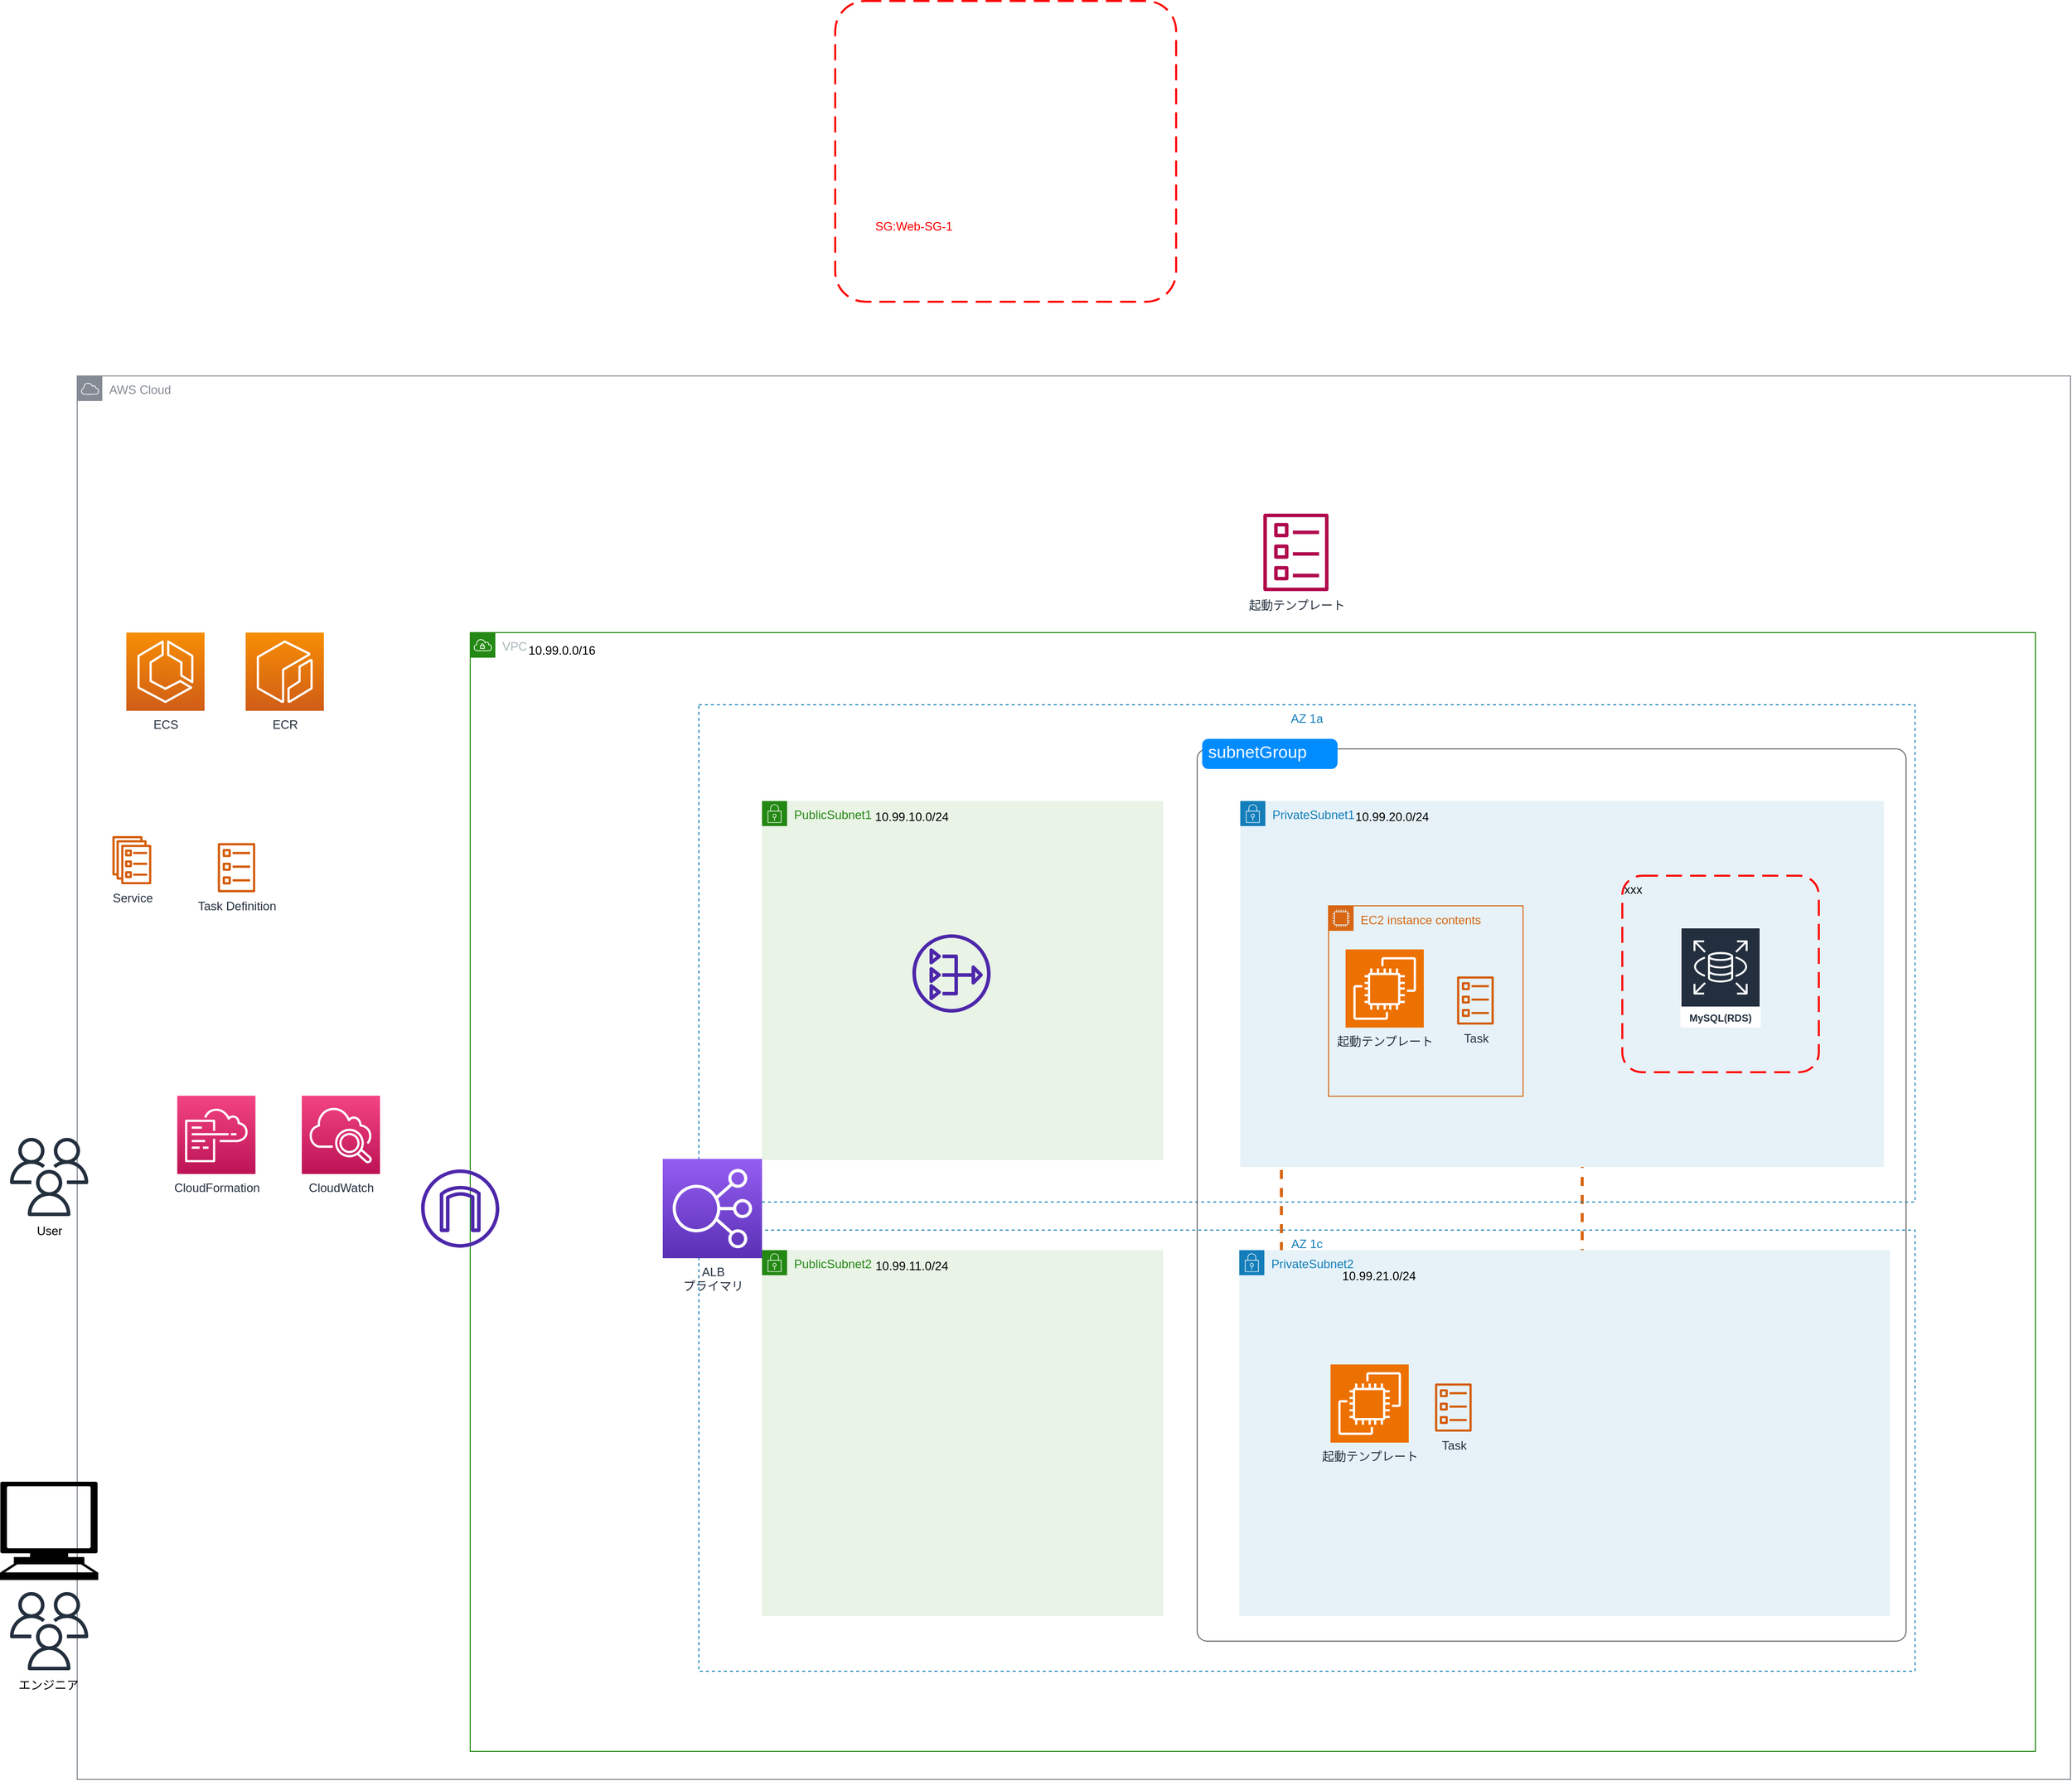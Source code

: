 <mxfile version="21.6.1" type="device">
  <diagram id="Ht1M8jgEwFfnCIfOTk4-" name="Page-1">
    <mxGraphModel dx="5824" dy="1444" grid="1" gridSize="7" guides="1" tooltips="1" connect="1" arrows="1" fold="1" page="1" pageScale="1" pageWidth="1169" pageHeight="827" math="0" shadow="0">
      <root>
        <mxCell id="0" />
        <mxCell id="1" parent="0" />
        <mxCell id="RJlcDFHBreFHYWI6sKe6-1" value="AWS Cloud" style="sketch=0;outlineConnect=0;gradientColor=none;html=1;whiteSpace=wrap;fontSize=12;fontStyle=0;shape=mxgraph.aws4.group;grIcon=mxgraph.aws4.group_aws_cloud;strokeColor=#858B94;fillColor=none;verticalAlign=top;align=left;spacingLeft=30;fontColor=#858B94;dashed=0;" vertex="1" parent="1">
          <mxGeometry x="-2912" y="668" width="1988" height="1400" as="geometry" />
        </mxCell>
        <mxCell id="vTnjXQrWGi075O2zPj2b-40" value="VPC" style="points=[[0,0],[0.25,0],[0.5,0],[0.75,0],[1,0],[1,0.25],[1,0.5],[1,0.75],[1,1],[0.75,1],[0.5,1],[0.25,1],[0,1],[0,0.75],[0,0.5],[0,0.25]];outlineConnect=0;gradientColor=none;html=1;whiteSpace=wrap;fontSize=12;fontStyle=0;container=0;pointerEvents=0;collapsible=0;recursiveResize=0;shape=mxgraph.aws4.group;grIcon=mxgraph.aws4.group_vpc;strokeColor=#248814;fillColor=none;verticalAlign=top;align=left;spacingLeft=30;fontColor=#AAB7B8;dashed=0;" parent="1" vertex="1">
          <mxGeometry x="-2520" y="924" width="1561" height="1116" as="geometry" />
        </mxCell>
        <mxCell id="VFmoa-g2X2fQTsQ0lQN5-62" value="" style="group" parent="1" vertex="1" connectable="0">
          <mxGeometry x="-2989" y="1771" width="98" height="218" as="geometry" />
        </mxCell>
        <mxCell id="4VGyJPfySQMAgbmH0Zgu-34" value="" style="sketch=0;outlineConnect=0;fontColor=#232F3E;gradientColor=none;fillColor=#232F3D;strokeColor=none;dashed=0;verticalLabelPosition=bottom;verticalAlign=top;align=center;html=1;fontSize=12;fontStyle=0;aspect=fixed;pointerEvents=1;shape=mxgraph.aws4.users;" parent="VFmoa-g2X2fQTsQ0lQN5-62" vertex="1">
          <mxGeometry x="10" y="110" width="78" height="78" as="geometry" />
        </mxCell>
        <mxCell id="vTnjXQrWGi075O2zPj2b-41" value="" style="shape=mxgraph.signs.tech.computer;html=1;pointerEvents=1;fillColor=#000000;strokeColor=none;verticalLabelPosition=bottom;verticalAlign=top;align=center;" parent="VFmoa-g2X2fQTsQ0lQN5-62" vertex="1">
          <mxGeometry width="98" height="98" as="geometry" />
        </mxCell>
        <mxCell id="ZiQ7q6RdoCmD8hB_Plbi-25" value="エンジニア" style="text;html=1;align=center;verticalAlign=middle;resizable=0;points=[];autosize=1;strokeColor=none;fillColor=none;" parent="VFmoa-g2X2fQTsQ0lQN5-62" vertex="1">
          <mxGeometry x="8" y="188" width="80" height="30" as="geometry" />
        </mxCell>
        <mxCell id="VFmoa-g2X2fQTsQ0lQN5-63" value="" style="group" parent="1" vertex="1" connectable="0">
          <mxGeometry x="-2979" y="1428" width="78" height="108" as="geometry" />
        </mxCell>
        <mxCell id="ZiQ7q6RdoCmD8hB_Plbi-28" value="" style="sketch=0;outlineConnect=0;fontColor=#232F3E;gradientColor=none;fillColor=#232F3D;strokeColor=none;dashed=0;verticalLabelPosition=bottom;verticalAlign=top;align=center;html=1;fontSize=12;fontStyle=0;aspect=fixed;pointerEvents=1;shape=mxgraph.aws4.users;" parent="VFmoa-g2X2fQTsQ0lQN5-63" vertex="1">
          <mxGeometry width="78" height="78" as="geometry" />
        </mxCell>
        <mxCell id="ZiQ7q6RdoCmD8hB_Plbi-29" value="User" style="text;html=1;align=center;verticalAlign=middle;resizable=0;points=[];autosize=1;strokeColor=none;fillColor=none;" parent="VFmoa-g2X2fQTsQ0lQN5-63" vertex="1">
          <mxGeometry x="14" y="78" width="50" height="30" as="geometry" />
        </mxCell>
        <mxCell id="vTnjXQrWGi075O2zPj2b-5" value="" style="rounded=1;arcSize=10;dashed=1;strokeColor=#ff0000;fillColor=none;gradientColor=none;dashPattern=8 4;strokeWidth=2;" parent="1" vertex="1">
          <mxGeometry x="-2156" y="294" width="340" height="300" as="geometry" />
        </mxCell>
        <mxCell id="vTnjXQrWGi075O2zPj2b-10" value="&lt;font color=&quot;#ff0000&quot;&gt;SG:Web-SG-1&lt;/font&gt;" style="text;html=1;align=center;verticalAlign=middle;resizable=0;points=[];autosize=1;strokeColor=none;fillColor=none;" parent="1" vertex="1">
          <mxGeometry x="-2128" y="504" width="100" height="30" as="geometry" />
        </mxCell>
        <mxCell id="Y93FKO15v0cB7SbNKrHg-42" value="&lt;font style=&quot;font-size: 13px;&quot;&gt;Auto Scaling group&lt;/font&gt;" style="points=[[0,0],[0.25,0],[0.5,0],[0.75,0],[1,0],[1,0.25],[1,0.5],[1,0.75],[1,1],[0.75,1],[0.5,1],[0.25,1],[0,1],[0,0.75],[0,0.5],[0,0.25]];outlineConnect=0;gradientColor=none;html=1;whiteSpace=wrap;fontSize=12;fontStyle=0;container=1;pointerEvents=0;collapsible=0;recursiveResize=0;shape=mxgraph.aws4.groupCenter;grIcon=mxgraph.aws4.group_auto_scaling_group;grStroke=1;strokeColor=#D86613;fillColor=none;verticalAlign=top;align=center;fontColor=#D86613;dashed=1;spacingTop=25;strokeWidth=3;" parent="1" vertex="1">
          <mxGeometry x="-1711" y="1119" width="300" height="757" as="geometry" />
        </mxCell>
        <mxCell id="RJlcDFHBreFHYWI6sKe6-5" value="EC2 instance contents" style="points=[[0,0],[0.25,0],[0.5,0],[0.75,0],[1,0],[1,0.25],[1,0.5],[1,0.75],[1,1],[0.75,1],[0.5,1],[0.25,1],[0,1],[0,0.75],[0,0.5],[0,0.25]];outlineConnect=0;gradientColor=none;html=1;whiteSpace=wrap;fontSize=12;fontStyle=0;container=1;pointerEvents=0;collapsible=0;recursiveResize=0;shape=mxgraph.aws4.group;grIcon=mxgraph.aws4.group_ec2_instance_contents;strokeColor=#D86613;fillColor=none;verticalAlign=top;align=left;spacingLeft=30;fontColor=#D86613;dashed=0;" vertex="1" parent="Y93FKO15v0cB7SbNKrHg-42">
          <mxGeometry x="45" y="491" width="194" height="190" as="geometry" />
        </mxCell>
        <mxCell id="RJlcDFHBreFHYWI6sKe6-8" value="起動テンプレート" style="sketch=0;outlineConnect=0;fontColor=#232F3E;gradientColor=none;fillColor=#B0084D;strokeColor=none;dashed=0;verticalLabelPosition=bottom;verticalAlign=top;align=center;html=1;fontSize=12;fontStyle=0;aspect=fixed;pointerEvents=1;shape=mxgraph.aws4.template;" vertex="1" parent="1">
          <mxGeometry x="-1729" y="805" width="65" height="78" as="geometry" />
        </mxCell>
        <mxCell id="vTnjXQrWGi075O2zPj2b-39" value="AZ 1c" style="fillColor=none;strokeColor=#147EBA;dashed=1;verticalAlign=top;fontStyle=0;fontColor=#147EBA;whiteSpace=wrap;html=1;" parent="1" vertex="1">
          <mxGeometry x="-2292" y="1520" width="1213" height="440" as="geometry" />
        </mxCell>
        <mxCell id="vTnjXQrWGi075O2zPj2b-38" value="AZ 1a" style="fillColor=none;strokeColor=#147EBA;dashed=1;verticalAlign=top;fontStyle=0;fontColor=#147EBA;whiteSpace=wrap;html=1;" parent="1" vertex="1">
          <mxGeometry x="-2292" y="996" width="1213" height="496" as="geometry" />
        </mxCell>
        <mxCell id="vTnjXQrWGi075O2zPj2b-87" value="PublicSubnet2" style="points=[[0,0],[0.25,0],[0.5,0],[0.75,0],[1,0],[1,0.25],[1,0.5],[1,0.75],[1,1],[0.75,1],[0.5,1],[0.25,1],[0,1],[0,0.75],[0,0.5],[0,0.25]];outlineConnect=0;gradientColor=none;html=1;whiteSpace=wrap;fontSize=12;fontStyle=0;container=1;pointerEvents=0;collapsible=0;recursiveResize=0;shape=mxgraph.aws4.group;grIcon=mxgraph.aws4.group_security_group;grStroke=0;strokeColor=#248814;fillColor=#E9F3E6;verticalAlign=top;align=left;spacingLeft=30;fontColor=#248814;dashed=0;" parent="1" vertex="1">
          <mxGeometry x="-2229" y="1540" width="400" height="365" as="geometry" />
        </mxCell>
        <mxCell id="vTnjXQrWGi075O2zPj2b-88" value="10.99.11.0/24" style="text;html=1;align=center;verticalAlign=middle;resizable=0;points=[];autosize=1;strokeColor=none;fillColor=none;" parent="vTnjXQrWGi075O2zPj2b-87" vertex="1">
          <mxGeometry x="103" y="-2" width="91" height="35" as="geometry" />
        </mxCell>
        <mxCell id="vTnjXQrWGi075O2zPj2b-90" value="" style="shape=mxgraph.mockup.containers.marginRect;rectMarginTop=10;strokeColor=#666666;strokeWidth=1;dashed=0;rounded=1;arcSize=5;recursiveResize=0;html=1;whiteSpace=wrap;fillColor=none;" parent="1" vertex="1">
          <mxGeometry x="-1795" y="1030" width="707" height="900" as="geometry" />
        </mxCell>
        <mxCell id="vTnjXQrWGi075O2zPj2b-86" value="PrivateSubnet2" style="points=[[0,0],[0.25,0],[0.5,0],[0.75,0],[1,0],[1,0.25],[1,0.5],[1,0.75],[1,1],[0.75,1],[0.5,1],[0.25,1],[0,1],[0,0.75],[0,0.5],[0,0.25]];outlineConnect=0;gradientColor=none;html=1;whiteSpace=wrap;fontSize=12;fontStyle=0;container=1;pointerEvents=0;collapsible=0;recursiveResize=0;shape=mxgraph.aws4.group;grIcon=mxgraph.aws4.group_security_group;grStroke=0;strokeColor=#147EBA;fillColor=#E6F2F8;verticalAlign=top;align=left;spacingLeft=30;fontColor=#147EBA;dashed=0;" parent="vTnjXQrWGi075O2zPj2b-90" vertex="1">
          <mxGeometry x="42" y="510" width="649" height="365" as="geometry" />
        </mxCell>
        <mxCell id="vTnjXQrWGi075O2zPj2b-91" value="subnetGroup" style="shape=rect;strokeColor=none;fillColor=#008cff;strokeWidth=1;dashed=0;rounded=1;arcSize=20;fontColor=#ffffff;fontSize=17;spacing=2;spacingTop=-2;align=left;autosize=1;spacingLeft=4;resizeWidth=0;resizeHeight=0;perimeter=none;html=1;whiteSpace=wrap;" parent="vTnjXQrWGi075O2zPj2b-90" vertex="1">
          <mxGeometry x="5" width="135" height="30" as="geometry" />
        </mxCell>
        <mxCell id="vTnjXQrWGi075O2zPj2b-89" value="10.99.21.0/24" style="text;html=1;align=center;verticalAlign=middle;resizable=0;points=[];autosize=1;strokeColor=none;fillColor=none;" parent="vTnjXQrWGi075O2zPj2b-90" vertex="1">
          <mxGeometry x="135" y="518" width="91" height="35" as="geometry" />
        </mxCell>
        <mxCell id="vTnjXQrWGi075O2zPj2b-47" value="PrivateSubnet1" style="points=[[0,0],[0.25,0],[0.5,0],[0.75,0],[1,0],[1,0.25],[1,0.5],[1,0.75],[1,1],[0.75,1],[0.5,1],[0.25,1],[0,1],[0,0.75],[0,0.5],[0,0.25]];outlineConnect=0;gradientColor=none;html=1;whiteSpace=wrap;fontSize=12;fontStyle=0;container=1;pointerEvents=0;collapsible=0;recursiveResize=0;shape=mxgraph.aws4.group;grIcon=mxgraph.aws4.group_security_group;grStroke=0;strokeColor=#147EBA;fillColor=#E6F2F8;verticalAlign=top;align=left;spacingLeft=30;fontColor=#147EBA;dashed=0;" parent="vTnjXQrWGi075O2zPj2b-90" vertex="1">
          <mxGeometry x="43" y="62" width="642" height="365" as="geometry" />
        </mxCell>
        <mxCell id="vTnjXQrWGi075O2zPj2b-48" value="10.99.20.0/24" style="text;html=1;align=center;verticalAlign=middle;resizable=0;points=[];autosize=1;strokeColor=none;fillColor=none;" parent="vTnjXQrWGi075O2zPj2b-47" vertex="1">
          <mxGeometry x="105" y="-2" width="91" height="35" as="geometry" />
        </mxCell>
        <mxCell id="RJlcDFHBreFHYWI6sKe6-2" value="EC2 instance contents" style="points=[[0,0],[0.25,0],[0.5,0],[0.75,0],[1,0],[1,0.25],[1,0.5],[1,0.75],[1,1],[0.75,1],[0.5,1],[0.25,1],[0,1],[0,0.75],[0,0.5],[0,0.25]];outlineConnect=0;gradientColor=none;html=1;whiteSpace=wrap;fontSize=12;fontStyle=0;container=1;pointerEvents=0;collapsible=0;recursiveResize=0;shape=mxgraph.aws4.group;grIcon=mxgraph.aws4.group_ec2_instance_contents;strokeColor=#D86613;fillColor=none;verticalAlign=top;align=left;spacingLeft=30;fontColor=#D86613;dashed=0;" vertex="1" parent="vTnjXQrWGi075O2zPj2b-47">
          <mxGeometry x="88" y="104.5" width="194" height="190" as="geometry" />
        </mxCell>
        <mxCell id="vTnjXQrWGi075O2zPj2b-4" value="xxx" style="rounded=1;arcSize=10;dashed=1;strokeColor=#ff0000;fillColor=none;gradientColor=none;dashPattern=8 4;strokeWidth=2;align=left;verticalAlign=top;" parent="vTnjXQrWGi075O2zPj2b-90" vertex="1">
          <mxGeometry x="424" y="136.5" width="196" height="196" as="geometry" />
        </mxCell>
        <mxCell id="vTnjXQrWGi075O2zPj2b-3" value="MySQL(RDS)" style="sketch=0;outlineConnect=0;fontColor=#232F3E;gradientColor=none;strokeColor=#ffffff;fillColor=#232F3E;dashed=0;verticalLabelPosition=middle;verticalAlign=bottom;align=center;html=1;whiteSpace=wrap;fontSize=10;fontStyle=1;spacing=3;shape=mxgraph.aws4.productIcon;prIcon=mxgraph.aws4.rds;" parent="vTnjXQrWGi075O2zPj2b-90" vertex="1">
          <mxGeometry x="482" y="188" width="80" height="100" as="geometry" />
        </mxCell>
        <mxCell id="vTnjXQrWGi075O2zPj2b-2" value="起動テンプレート" style="sketch=0;points=[[0,0,0],[0.25,0,0],[0.5,0,0],[0.75,0,0],[1,0,0],[0,1,0],[0.25,1,0],[0.5,1,0],[0.75,1,0],[1,1,0],[0,0.25,0],[0,0.5,0],[0,0.75,0],[1,0.25,0],[1,0.5,0],[1,0.75,0]];outlineConnect=0;fontColor=#232F3E;fillColor=#ED7100;strokeColor=#ffffff;dashed=0;verticalLabelPosition=bottom;verticalAlign=top;align=center;html=1;fontSize=12;fontStyle=0;aspect=fixed;shape=mxgraph.aws4.resourceIcon;resIcon=mxgraph.aws4.ec2;" parent="vTnjXQrWGi075O2zPj2b-90" vertex="1">
          <mxGeometry x="148" y="210" width="78" height="78" as="geometry" />
        </mxCell>
        <mxCell id="YejeAtmr7S_kk8jsVm7m-40" value="起動テンプレート" style="sketch=0;points=[[0,0,0],[0.25,0,0],[0.5,0,0],[0.75,0,0],[1,0,0],[0,1,0],[0.25,1,0],[0.5,1,0],[0.75,1,0],[1,1,0],[0,0.25,0],[0,0.5,0],[0,0.75,0],[1,0.25,0],[1,0.5,0],[1,0.75,0]];outlineConnect=0;fontColor=#232F3E;fillColor=#ED7100;strokeColor=#ffffff;dashed=0;verticalLabelPosition=bottom;verticalAlign=top;align=center;html=1;fontSize=12;fontStyle=0;aspect=fixed;shape=mxgraph.aws4.resourceIcon;resIcon=mxgraph.aws4.ec2;" parent="vTnjXQrWGi075O2zPj2b-90" vertex="1">
          <mxGeometry x="133" y="624" width="78" height="78" as="geometry" />
        </mxCell>
        <mxCell id="RJlcDFHBreFHYWI6sKe6-7" value="Task" style="sketch=0;outlineConnect=0;fontColor=#232F3E;gradientColor=none;fillColor=#D45B07;strokeColor=none;dashed=0;verticalLabelPosition=bottom;verticalAlign=top;align=center;html=1;fontSize=12;fontStyle=0;aspect=fixed;pointerEvents=1;shape=mxgraph.aws4.ecs_task;" vertex="1" parent="vTnjXQrWGi075O2zPj2b-90">
          <mxGeometry x="237" y="643" width="37" height="48" as="geometry" />
        </mxCell>
        <mxCell id="RJlcDFHBreFHYWI6sKe6-6" value="Task" style="sketch=0;outlineConnect=0;fontColor=#232F3E;gradientColor=none;fillColor=#D45B07;strokeColor=none;dashed=0;verticalLabelPosition=bottom;verticalAlign=top;align=center;html=1;fontSize=12;fontStyle=0;aspect=fixed;pointerEvents=1;shape=mxgraph.aws4.ecs_task;" vertex="1" parent="vTnjXQrWGi075O2zPj2b-90">
          <mxGeometry x="259" y="237" width="37" height="48" as="geometry" />
        </mxCell>
        <mxCell id="vTnjXQrWGi075O2zPj2b-42" value="10.99.0.0/16" style="text;html=1;align=center;verticalAlign=middle;resizable=0;points=[];autosize=1;strokeColor=none;fillColor=none;" parent="1" vertex="1">
          <mxGeometry x="-2471" y="924" width="84" height="35" as="geometry" />
        </mxCell>
        <mxCell id="vTnjXQrWGi075O2zPj2b-43" value="PublicSubnet1" style="points=[[0,0],[0.25,0],[0.5,0],[0.75,0],[1,0],[1,0.25],[1,0.5],[1,0.75],[1,1],[0.75,1],[0.5,1],[0.25,1],[0,1],[0,0.75],[0,0.5],[0,0.25]];outlineConnect=0;gradientColor=none;html=1;whiteSpace=wrap;fontSize=12;fontStyle=0;container=1;pointerEvents=0;collapsible=0;recursiveResize=0;shape=mxgraph.aws4.group;grIcon=mxgraph.aws4.group_security_group;grStroke=0;strokeColor=#248814;fillColor=#E9F3E6;verticalAlign=top;align=left;spacingLeft=30;fontColor=#248814;dashed=0;" parent="1" vertex="1">
          <mxGeometry x="-2229" y="1092" width="400" height="358" as="geometry" />
        </mxCell>
        <mxCell id="vTnjXQrWGi075O2zPj2b-44" value="10.99.10.0/24" style="text;html=1;align=center;verticalAlign=middle;resizable=0;points=[];autosize=1;strokeColor=none;fillColor=none;" parent="vTnjXQrWGi075O2zPj2b-43" vertex="1">
          <mxGeometry x="103" y="-2" width="91" height="35" as="geometry" />
        </mxCell>
        <mxCell id="Y93FKO15v0cB7SbNKrHg-27" style="edgeStyle=orthogonalEdgeStyle;rounded=0;orthogonalLoop=1;jettySize=auto;html=1;exitX=0.5;exitY=1;exitDx=0;exitDy=0;" parent="1" edge="1">
          <mxGeometry relative="1" as="geometry">
            <mxPoint x="-1924" y="1880.0" as="sourcePoint" />
            <mxPoint x="-1924" y="1880.0" as="targetPoint" />
          </mxGeometry>
        </mxCell>
        <mxCell id="YejeAtmr7S_kk8jsVm7m-44" value="ALB&lt;br&gt;プライマリ" style="sketch=0;points=[[0,0,0],[0.25,0,0],[0.5,0,0],[0.75,0,0],[1,0,0],[0,1,0],[0.25,1,0],[0.5,1,0],[0.75,1,0],[1,1,0],[0,0.25,0],[0,0.5,0],[0,0.75,0],[1,0.25,0],[1,0.5,0],[1,0.75,0]];outlineConnect=0;fontColor=#232F3E;gradientColor=#945DF2;gradientDirection=north;fillColor=#5A30B5;strokeColor=#ffffff;dashed=0;verticalLabelPosition=bottom;verticalAlign=top;align=center;html=1;fontSize=12;fontStyle=0;aspect=fixed;shape=mxgraph.aws4.resourceIcon;resIcon=mxgraph.aws4.elastic_load_balancing;" parent="1" vertex="1">
          <mxGeometry x="-2328" y="1449" width="99" height="99" as="geometry" />
        </mxCell>
        <mxCell id="RJlcDFHBreFHYWI6sKe6-12" value="" style="sketch=0;outlineConnect=0;fontColor=#232F3E;gradientColor=none;fillColor=#4D27AA;strokeColor=none;dashed=0;verticalLabelPosition=bottom;verticalAlign=top;align=center;html=1;fontSize=12;fontStyle=0;aspect=fixed;pointerEvents=1;shape=mxgraph.aws4.nat_gateway;" vertex="1" parent="1">
          <mxGeometry x="-2079" y="1225" width="78" height="78" as="geometry" />
        </mxCell>
        <mxCell id="RJlcDFHBreFHYWI6sKe6-13" value="" style="sketch=0;outlineConnect=0;fontColor=#232F3E;gradientColor=none;fillColor=#4D27AA;strokeColor=none;dashed=0;verticalLabelPosition=bottom;verticalAlign=top;align=center;html=1;fontSize=12;fontStyle=0;aspect=fixed;pointerEvents=1;shape=mxgraph.aws4.internet_gateway;" vertex="1" parent="1">
          <mxGeometry x="-2569" y="1459.5" width="78" height="78" as="geometry" />
        </mxCell>
        <mxCell id="RJlcDFHBreFHYWI6sKe6-14" value="ECS" style="sketch=0;points=[[0,0,0],[0.25,0,0],[0.5,0,0],[0.75,0,0],[1,0,0],[0,1,0],[0.25,1,0],[0.5,1,0],[0.75,1,0],[1,1,0],[0,0.25,0],[0,0.5,0],[0,0.75,0],[1,0.25,0],[1,0.5,0],[1,0.75,0]];outlineConnect=0;fontColor=#232F3E;gradientColor=#F78E04;gradientDirection=north;fillColor=#D05C17;strokeColor=#ffffff;dashed=0;verticalLabelPosition=bottom;verticalAlign=top;align=center;html=1;fontSize=12;fontStyle=0;aspect=fixed;shape=mxgraph.aws4.resourceIcon;resIcon=mxgraph.aws4.ecs;" vertex="1" parent="1">
          <mxGeometry x="-2863" y="924" width="78" height="78" as="geometry" />
        </mxCell>
        <mxCell id="RJlcDFHBreFHYWI6sKe6-15" value="ECR" style="sketch=0;points=[[0,0,0],[0.25,0,0],[0.5,0,0],[0.75,0,0],[1,0,0],[0,1,0],[0.25,1,0],[0.5,1,0],[0.75,1,0],[1,1,0],[0,0.25,0],[0,0.5,0],[0,0.75,0],[1,0.25,0],[1,0.5,0],[1,0.75,0]];outlineConnect=0;fontColor=#232F3E;gradientColor=#F78E04;gradientDirection=north;fillColor=#D05C17;strokeColor=#ffffff;dashed=0;verticalLabelPosition=bottom;verticalAlign=top;align=center;html=1;fontSize=12;fontStyle=0;aspect=fixed;shape=mxgraph.aws4.resourceIcon;resIcon=mxgraph.aws4.ecr;" vertex="1" parent="1">
          <mxGeometry x="-2744" y="924" width="78" height="78" as="geometry" />
        </mxCell>
        <mxCell id="RJlcDFHBreFHYWI6sKe6-16" value="Task Definition" style="sketch=0;outlineConnect=0;fontColor=#232F3E;gradientColor=none;fillColor=#D45B07;strokeColor=none;dashed=0;verticalLabelPosition=bottom;verticalAlign=top;align=center;html=1;fontSize=12;fontStyle=0;aspect=fixed;pointerEvents=1;shape=mxgraph.aws4.ecs_task;" vertex="1" parent="1">
          <mxGeometry x="-2772" y="1134" width="37.77" height="49" as="geometry" />
        </mxCell>
        <mxCell id="RJlcDFHBreFHYWI6sKe6-17" value="Service" style="sketch=0;outlineConnect=0;fontColor=#232F3E;gradientColor=none;fillColor=#D45B07;strokeColor=none;dashed=0;verticalLabelPosition=bottom;verticalAlign=top;align=center;html=1;fontSize=12;fontStyle=0;aspect=fixed;pointerEvents=1;shape=mxgraph.aws4.ecs_service;" vertex="1" parent="1">
          <mxGeometry x="-2877" y="1127" width="39" height="48" as="geometry" />
        </mxCell>
        <mxCell id="RJlcDFHBreFHYWI6sKe6-18" value="CloudFormation" style="sketch=0;points=[[0,0,0],[0.25,0,0],[0.5,0,0],[0.75,0,0],[1,0,0],[0,1,0],[0.25,1,0],[0.5,1,0],[0.75,1,0],[1,1,0],[0,0.25,0],[0,0.5,0],[0,0.75,0],[1,0.25,0],[1,0.5,0],[1,0.75,0]];points=[[0,0,0],[0.25,0,0],[0.5,0,0],[0.75,0,0],[1,0,0],[0,1,0],[0.25,1,0],[0.5,1,0],[0.75,1,0],[1,1,0],[0,0.25,0],[0,0.5,0],[0,0.75,0],[1,0.25,0],[1,0.5,0],[1,0.75,0]];outlineConnect=0;fontColor=#232F3E;gradientColor=#F34482;gradientDirection=north;fillColor=#BC1356;strokeColor=#ffffff;dashed=0;verticalLabelPosition=bottom;verticalAlign=top;align=center;html=1;fontSize=12;fontStyle=0;aspect=fixed;shape=mxgraph.aws4.resourceIcon;resIcon=mxgraph.aws4.cloudformation;" vertex="1" parent="1">
          <mxGeometry x="-2812.23" y="1386" width="78" height="78" as="geometry" />
        </mxCell>
        <mxCell id="RJlcDFHBreFHYWI6sKe6-19" value="CloudWatch" style="sketch=0;points=[[0,0,0],[0.25,0,0],[0.5,0,0],[0.75,0,0],[1,0,0],[0,1,0],[0.25,1,0],[0.5,1,0],[0.75,1,0],[1,1,0],[0,0.25,0],[0,0.5,0],[0,0.75,0],[1,0.25,0],[1,0.5,0],[1,0.75,0]];points=[[0,0,0],[0.25,0,0],[0.5,0,0],[0.75,0,0],[1,0,0],[0,1,0],[0.25,1,0],[0.5,1,0],[0.75,1,0],[1,1,0],[0,0.25,0],[0,0.5,0],[0,0.75,0],[1,0.25,0],[1,0.5,0],[1,0.75,0]];outlineConnect=0;fontColor=#232F3E;gradientColor=#F34482;gradientDirection=north;fillColor=#BC1356;strokeColor=#ffffff;dashed=0;verticalLabelPosition=bottom;verticalAlign=top;align=center;html=1;fontSize=12;fontStyle=0;aspect=fixed;shape=mxgraph.aws4.resourceIcon;resIcon=mxgraph.aws4.cloudwatch_2;" vertex="1" parent="1">
          <mxGeometry x="-2688" y="1386" width="78" height="78" as="geometry" />
        </mxCell>
      </root>
    </mxGraphModel>
  </diagram>
</mxfile>
